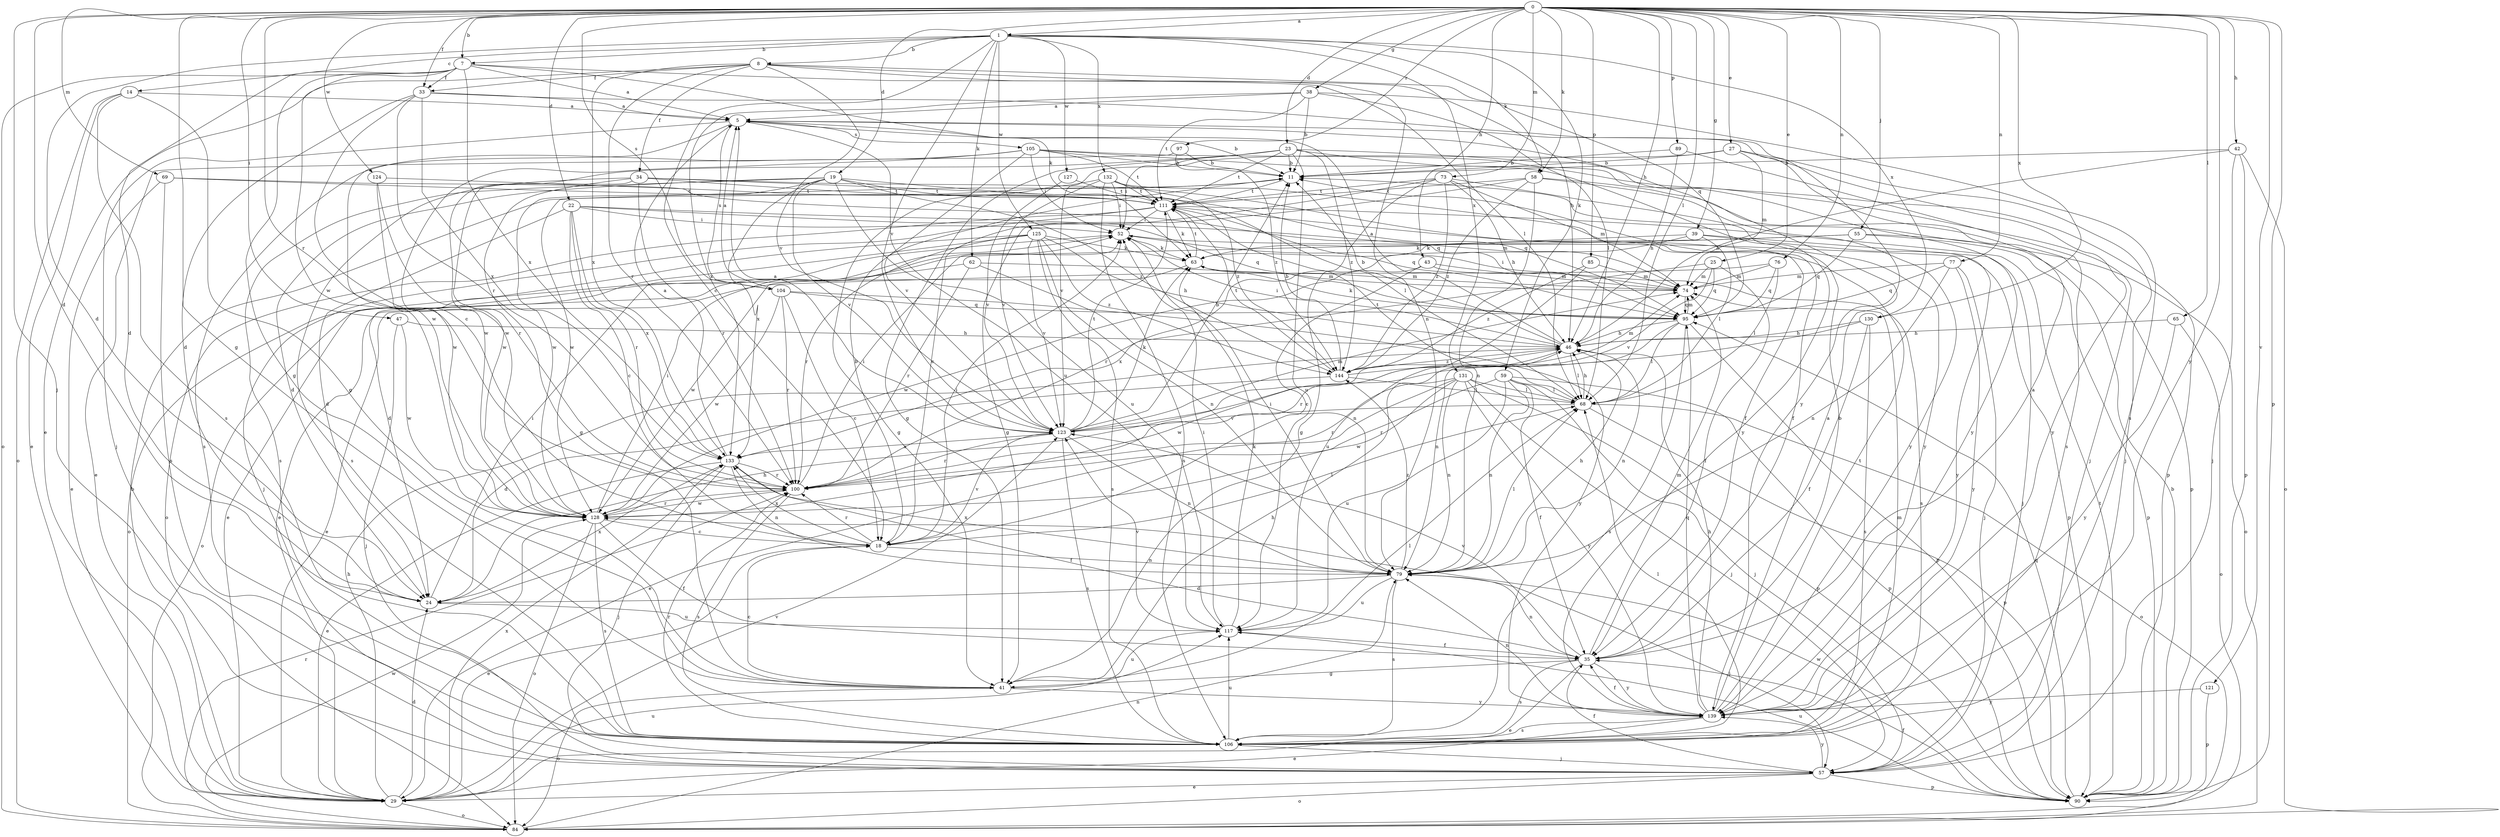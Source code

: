 strict digraph  {
0;
1;
5;
7;
8;
11;
14;
18;
19;
22;
23;
24;
25;
27;
29;
33;
34;
35;
38;
39;
41;
42;
43;
46;
47;
52;
55;
57;
58;
59;
62;
63;
65;
68;
69;
73;
74;
76;
77;
79;
84;
85;
89;
90;
95;
97;
100;
104;
105;
106;
111;
117;
121;
123;
124;
125;
127;
128;
130;
131;
132;
133;
139;
144;
0 -> 1  [label=a];
0 -> 7  [label=b];
0 -> 19  [label=d];
0 -> 22  [label=d];
0 -> 23  [label=d];
0 -> 24  [label=d];
0 -> 25  [label=e];
0 -> 27  [label=e];
0 -> 33  [label=f];
0 -> 38  [label=g];
0 -> 39  [label=g];
0 -> 41  [label=g];
0 -> 42  [label=h];
0 -> 43  [label=h];
0 -> 46  [label=h];
0 -> 47  [label=i];
0 -> 55  [label=j];
0 -> 57  [label=j];
0 -> 58  [label=k];
0 -> 65  [label=l];
0 -> 68  [label=l];
0 -> 69  [label=m];
0 -> 73  [label=m];
0 -> 76  [label=n];
0 -> 77  [label=n];
0 -> 85  [label=p];
0 -> 89  [label=p];
0 -> 90  [label=p];
0 -> 97  [label=r];
0 -> 100  [label=r];
0 -> 104  [label=s];
0 -> 121  [label=v];
0 -> 124  [label=w];
0 -> 130  [label=x];
0 -> 139  [label=y];
1 -> 7  [label=b];
1 -> 8  [label=b];
1 -> 14  [label=c];
1 -> 18  [label=c];
1 -> 24  [label=d];
1 -> 58  [label=k];
1 -> 59  [label=k];
1 -> 62  [label=k];
1 -> 123  [label=v];
1 -> 125  [label=w];
1 -> 127  [label=w];
1 -> 130  [label=x];
1 -> 131  [label=x];
1 -> 132  [label=x];
5 -> 11  [label=b];
5 -> 57  [label=j];
5 -> 104  [label=s];
5 -> 105  [label=s];
5 -> 117  [label=u];
5 -> 128  [label=w];
7 -> 5  [label=a];
7 -> 24  [label=d];
7 -> 33  [label=f];
7 -> 41  [label=g];
7 -> 63  [label=k];
7 -> 68  [label=l];
7 -> 84  [label=o];
7 -> 128  [label=w];
7 -> 133  [label=x];
8 -> 29  [label=e];
8 -> 33  [label=f];
8 -> 34  [label=f];
8 -> 46  [label=h];
8 -> 79  [label=n];
8 -> 95  [label=q];
8 -> 100  [label=r];
8 -> 123  [label=v];
8 -> 133  [label=x];
11 -> 111  [label=t];
11 -> 128  [label=w];
14 -> 5  [label=a];
14 -> 29  [label=e];
14 -> 41  [label=g];
14 -> 84  [label=o];
14 -> 106  [label=s];
18 -> 11  [label=b];
18 -> 29  [label=e];
18 -> 52  [label=i];
18 -> 68  [label=l];
18 -> 79  [label=n];
18 -> 100  [label=r];
18 -> 123  [label=v];
18 -> 133  [label=x];
19 -> 24  [label=d];
19 -> 68  [label=l];
19 -> 106  [label=s];
19 -> 111  [label=t];
19 -> 117  [label=u];
19 -> 123  [label=v];
19 -> 128  [label=w];
19 -> 133  [label=x];
19 -> 144  [label=z];
22 -> 18  [label=c];
22 -> 24  [label=d];
22 -> 52  [label=i];
22 -> 74  [label=m];
22 -> 95  [label=q];
22 -> 100  [label=r];
22 -> 133  [label=x];
23 -> 11  [label=b];
23 -> 41  [label=g];
23 -> 52  [label=i];
23 -> 57  [label=j];
23 -> 111  [label=t];
23 -> 117  [label=u];
23 -> 128  [label=w];
23 -> 139  [label=y];
23 -> 144  [label=z];
24 -> 46  [label=h];
24 -> 52  [label=i];
24 -> 117  [label=u];
24 -> 133  [label=x];
25 -> 35  [label=f];
25 -> 74  [label=m];
25 -> 95  [label=q];
25 -> 123  [label=v];
25 -> 133  [label=x];
27 -> 11  [label=b];
27 -> 57  [label=j];
27 -> 74  [label=m];
27 -> 123  [label=v];
27 -> 139  [label=y];
29 -> 11  [label=b];
29 -> 24  [label=d];
29 -> 46  [label=h];
29 -> 84  [label=o];
29 -> 117  [label=u];
29 -> 123  [label=v];
29 -> 133  [label=x];
33 -> 5  [label=a];
33 -> 18  [label=c];
33 -> 24  [label=d];
33 -> 100  [label=r];
33 -> 133  [label=x];
33 -> 139  [label=y];
34 -> 35  [label=f];
34 -> 41  [label=g];
34 -> 95  [label=q];
34 -> 100  [label=r];
34 -> 106  [label=s];
34 -> 111  [label=t];
34 -> 128  [label=w];
35 -> 5  [label=a];
35 -> 11  [label=b];
35 -> 29  [label=e];
35 -> 41  [label=g];
35 -> 74  [label=m];
35 -> 79  [label=n];
35 -> 106  [label=s];
35 -> 123  [label=v];
35 -> 139  [label=y];
38 -> 5  [label=a];
38 -> 11  [label=b];
38 -> 68  [label=l];
38 -> 106  [label=s];
38 -> 111  [label=t];
38 -> 133  [label=x];
39 -> 57  [label=j];
39 -> 63  [label=k];
39 -> 68  [label=l];
39 -> 100  [label=r];
39 -> 139  [label=y];
41 -> 18  [label=c];
41 -> 46  [label=h];
41 -> 68  [label=l];
41 -> 84  [label=o];
41 -> 117  [label=u];
41 -> 139  [label=y];
42 -> 11  [label=b];
42 -> 46  [label=h];
42 -> 57  [label=j];
42 -> 84  [label=o];
42 -> 90  [label=p];
43 -> 18  [label=c];
43 -> 74  [label=m];
43 -> 106  [label=s];
43 -> 128  [label=w];
46 -> 5  [label=a];
46 -> 11  [label=b];
46 -> 52  [label=i];
46 -> 68  [label=l];
46 -> 79  [label=n];
46 -> 128  [label=w];
46 -> 144  [label=z];
47 -> 46  [label=h];
47 -> 57  [label=j];
47 -> 128  [label=w];
52 -> 63  [label=k];
52 -> 84  [label=o];
52 -> 90  [label=p];
55 -> 29  [label=e];
55 -> 63  [label=k];
55 -> 84  [label=o];
55 -> 90  [label=p];
55 -> 95  [label=q];
57 -> 29  [label=e];
57 -> 35  [label=f];
57 -> 84  [label=o];
57 -> 90  [label=p];
57 -> 139  [label=y];
58 -> 41  [label=g];
58 -> 79  [label=n];
58 -> 90  [label=p];
58 -> 111  [label=t];
58 -> 139  [label=y];
58 -> 144  [label=z];
59 -> 35  [label=f];
59 -> 57  [label=j];
59 -> 68  [label=l];
59 -> 79  [label=n];
59 -> 90  [label=p];
59 -> 100  [label=r];
59 -> 117  [label=u];
62 -> 74  [label=m];
62 -> 79  [label=n];
62 -> 84  [label=o];
62 -> 100  [label=r];
63 -> 74  [label=m];
63 -> 111  [label=t];
63 -> 128  [label=w];
65 -> 46  [label=h];
65 -> 84  [label=o];
65 -> 139  [label=y];
68 -> 46  [label=h];
68 -> 84  [label=o];
68 -> 90  [label=p];
68 -> 111  [label=t];
68 -> 123  [label=v];
69 -> 29  [label=e];
69 -> 95  [label=q];
69 -> 106  [label=s];
69 -> 111  [label=t];
73 -> 18  [label=c];
73 -> 41  [label=g];
73 -> 46  [label=h];
73 -> 74  [label=m];
73 -> 111  [label=t];
73 -> 139  [label=y];
73 -> 144  [label=z];
74 -> 52  [label=i];
74 -> 95  [label=q];
76 -> 29  [label=e];
76 -> 68  [label=l];
76 -> 74  [label=m];
76 -> 95  [label=q];
77 -> 57  [label=j];
77 -> 74  [label=m];
77 -> 79  [label=n];
77 -> 95  [label=q];
77 -> 139  [label=y];
79 -> 24  [label=d];
79 -> 46  [label=h];
79 -> 52  [label=i];
79 -> 57  [label=j];
79 -> 68  [label=l];
79 -> 106  [label=s];
79 -> 117  [label=u];
79 -> 133  [label=x];
79 -> 144  [label=z];
84 -> 79  [label=n];
84 -> 100  [label=r];
84 -> 128  [label=w];
85 -> 74  [label=m];
85 -> 117  [label=u];
85 -> 144  [label=z];
89 -> 11  [label=b];
89 -> 46  [label=h];
89 -> 106  [label=s];
90 -> 11  [label=b];
90 -> 35  [label=f];
90 -> 95  [label=q];
90 -> 111  [label=t];
90 -> 117  [label=u];
90 -> 128  [label=w];
95 -> 46  [label=h];
95 -> 63  [label=k];
95 -> 68  [label=l];
95 -> 74  [label=m];
95 -> 79  [label=n];
95 -> 90  [label=p];
95 -> 106  [label=s];
97 -> 11  [label=b];
97 -> 29  [label=e];
97 -> 144  [label=z];
100 -> 52  [label=i];
100 -> 106  [label=s];
100 -> 128  [label=w];
104 -> 5  [label=a];
104 -> 18  [label=c];
104 -> 95  [label=q];
104 -> 100  [label=r];
104 -> 128  [label=w];
104 -> 139  [label=y];
105 -> 11  [label=b];
105 -> 52  [label=i];
105 -> 90  [label=p];
105 -> 106  [label=s];
105 -> 111  [label=t];
105 -> 123  [label=v];
105 -> 128  [label=w];
105 -> 139  [label=y];
106 -> 57  [label=j];
106 -> 68  [label=l];
106 -> 74  [label=m];
106 -> 100  [label=r];
106 -> 117  [label=u];
111 -> 52  [label=i];
111 -> 57  [label=j];
111 -> 63  [label=k];
111 -> 84  [label=o];
111 -> 95  [label=q];
117 -> 35  [label=f];
117 -> 52  [label=i];
117 -> 63  [label=k];
117 -> 123  [label=v];
121 -> 90  [label=p];
121 -> 139  [label=y];
123 -> 5  [label=a];
123 -> 11  [label=b];
123 -> 63  [label=k];
123 -> 74  [label=m];
123 -> 79  [label=n];
123 -> 100  [label=r];
123 -> 106  [label=s];
123 -> 111  [label=t];
123 -> 133  [label=x];
124 -> 100  [label=r];
124 -> 111  [label=t];
124 -> 128  [label=w];
125 -> 24  [label=d];
125 -> 29  [label=e];
125 -> 46  [label=h];
125 -> 63  [label=k];
125 -> 79  [label=n];
125 -> 100  [label=r];
125 -> 106  [label=s];
125 -> 123  [label=v];
125 -> 144  [label=z];
127 -> 111  [label=t];
127 -> 123  [label=v];
128 -> 18  [label=c];
128 -> 35  [label=f];
128 -> 52  [label=i];
128 -> 84  [label=o];
128 -> 100  [label=r];
128 -> 106  [label=s];
130 -> 35  [label=f];
130 -> 46  [label=h];
130 -> 100  [label=r];
130 -> 106  [label=s];
131 -> 29  [label=e];
131 -> 57  [label=j];
131 -> 68  [label=l];
131 -> 79  [label=n];
131 -> 90  [label=p];
131 -> 100  [label=r];
131 -> 128  [label=w];
131 -> 139  [label=y];
132 -> 35  [label=f];
132 -> 41  [label=g];
132 -> 52  [label=i];
132 -> 106  [label=s];
132 -> 111  [label=t];
132 -> 123  [label=v];
132 -> 144  [label=z];
133 -> 5  [label=a];
133 -> 29  [label=e];
133 -> 35  [label=f];
133 -> 57  [label=j];
133 -> 79  [label=n];
133 -> 100  [label=r];
139 -> 5  [label=a];
139 -> 29  [label=e];
139 -> 35  [label=f];
139 -> 46  [label=h];
139 -> 79  [label=n];
139 -> 95  [label=q];
139 -> 106  [label=s];
139 -> 111  [label=t];
144 -> 11  [label=b];
144 -> 24  [label=d];
144 -> 68  [label=l];
144 -> 74  [label=m];
144 -> 111  [label=t];
}
